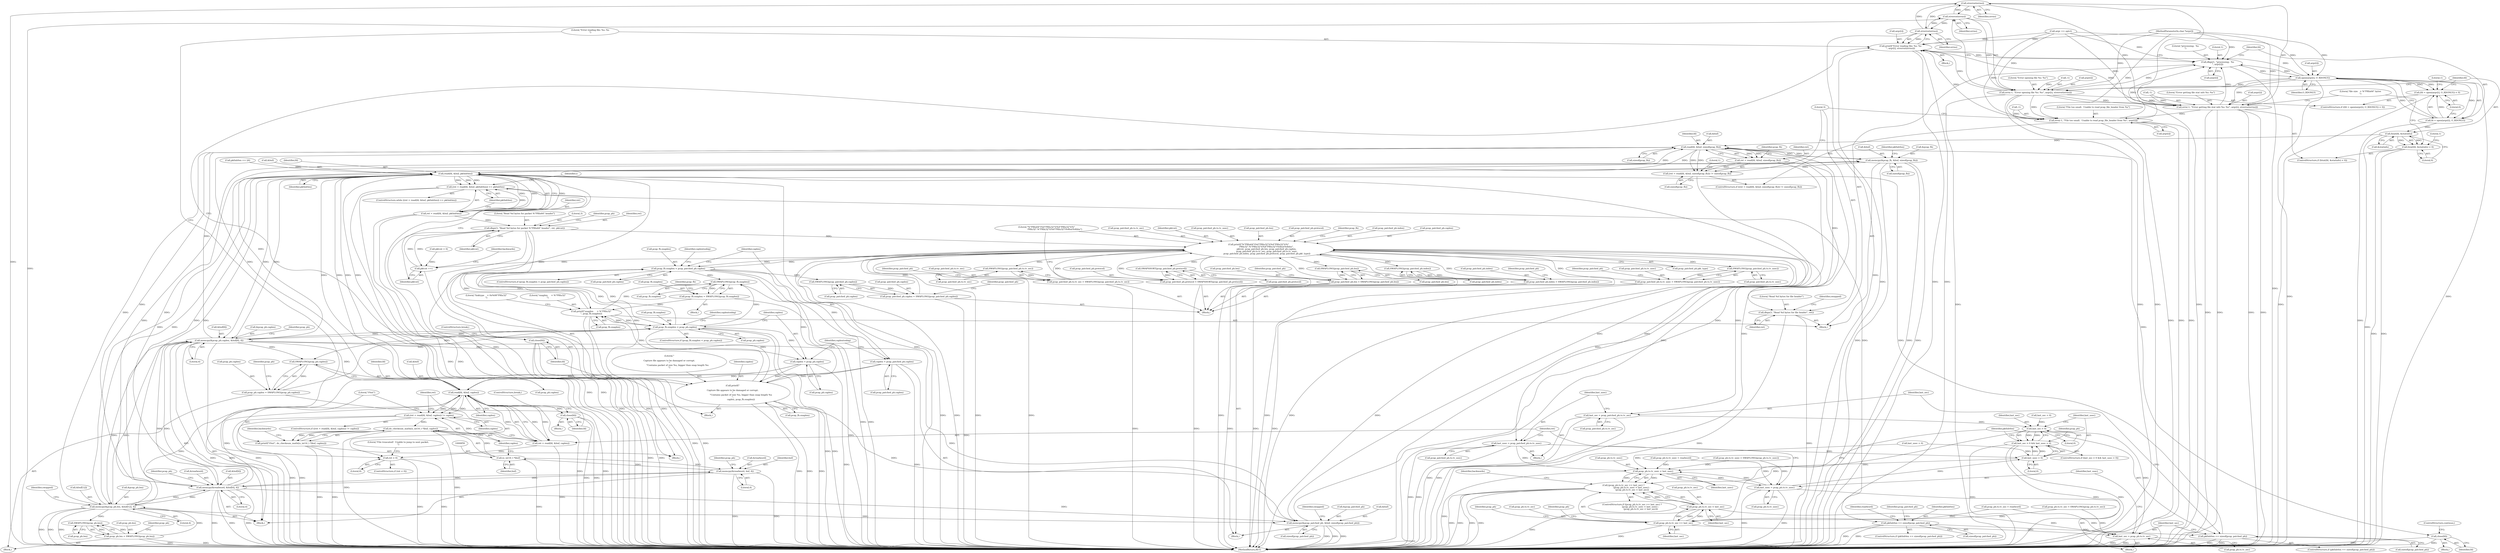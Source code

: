 digraph "0_tcpreplay_d689d14dbcd768c028eab2fb378d849e543dcfe9@API" {
"1000198" [label="(Call,strerror(errno))"];
"1000182" [label="(Call,strerror(errno))"];
"1000198" [label="(Call,strerror(errno))"];
"1000846" [label="(Call,strerror(errno))"];
"1000175" [label="(Call,errx(-1, \"Error opening file %s: %s\", argv[i], strerror(errno)))"];
"1000159" [label="(Call,dbgx(1, \"processing:  %s\n\", argv[i]))"];
"1000169" [label="(Call,open(argv[i], O_RDONLY))"];
"1000166" [label="(Call,(fd = open(argv[i], O_RDONLY)) < 0)"];
"1000167" [label="(Call,fd = open(argv[i], O_RDONLY))"];
"1000186" [label="(Call,fstat(fd, &statinfo))"];
"1000185" [label="(Call,fstat(fd, &statinfo) < 0)"];
"1000211" [label="(Call,read(fd, &buf, sizeof(pcap_fh)))"];
"1000208" [label="(Call,(ret = read(fd, &buf, sizeof(pcap_fh))) != sizeof(pcap_fh))"];
"1000209" [label="(Call,ret = read(fd, &buf, sizeof(pcap_fh)))"];
"1000226" [label="(Call,dbgx(3, \"Read %d bytes for file header\", ret))"];
"1000233" [label="(Call,memcpy(&pcap_fh, &buf, sizeof(pcap_fh)))"];
"1000479" [label="(Call,read(fd, &buf, pkthdrlen))"];
"1000476" [label="(Call,(ret = read(fd, &buf, pkthdrlen)) == pkthdrlen)"];
"1000506" [label="(Call,pkthdrlen == sizeof(pcap_patched_ph))"];
"1000790" [label="(Call,pkthdrlen == sizeof(pcap_patched_ph))"];
"1000477" [label="(Call,ret = read(fd, &buf, pkthdrlen))"];
"1000494" [label="(Call,dbgx(3, \"Read %d bytes for packet %\"PRIu64\" header\", ret, pktcnt))"];
"1000486" [label="(Call,pktcnt ++)"];
"1000582" [label="(Call,printf(\"%\"PRIu64\"\t%4\"PRIu32\"\t\t%4\"PRIu32\"\t\t%\"\n                        PRIx32\".%\"PRIx32\"\t\t%4\"PRIu32\"\t%4hu\t%4hhu\", \n                        pktcnt, pcap_patched_ph.len, pcap_patched_ph.caplen, \n                        pcap_patched_ph.ts.tv_sec, pcap_patched_ph.ts.tv_usec,\n                        pcap_patched_ph.index, pcap_patched_ph.protocol, pcap_patched_ph.pkt_type))"];
"1000538" [label="(Call,SWAPLONG(pcap_patched_ph.len))"];
"1000534" [label="(Call,pcap_patched_ph.len = SWAPLONG(pcap_patched_ph.len))"];
"1000548" [label="(Call,SWAPLONG(pcap_patched_ph.ts.tv_sec))"];
"1000542" [label="(Call,pcap_patched_ph.ts.tv_sec = SWAPLONG(pcap_patched_ph.ts.tv_sec))"];
"1000560" [label="(Call,SWAPLONG(pcap_patched_ph.ts.tv_usec))"];
"1000554" [label="(Call,pcap_patched_ph.ts.tv_usec = SWAPLONG(pcap_patched_ph.ts.tv_usec))"];
"1000570" [label="(Call,SWAPLONG(pcap_patched_ph.index))"];
"1000566" [label="(Call,pcap_patched_ph.index = SWAPLONG(pcap_patched_ph.index))"];
"1000578" [label="(Call,SWAPSHORT(pcap_patched_ph.protocol))"];
"1000574" [label="(Call,pcap_patched_ph.protocol = SWAPSHORT(pcap_patched_ph.protocol))"];
"1000611" [label="(Call,pcap_fh.snaplen < pcap_patched_ph.caplen)"];
"1000393" [label="(Call,SWAPLONG(pcap_fh.snaplen))"];
"1000389" [label="(Call,pcap_fh.snaplen = SWAPLONG(pcap_fh.snaplen))"];
"1000423" [label="(Call,printf(\"snaplen     = %\"PRIu32\"\n\", pcap_fh.snaplen))"];
"1000725" [label="(Call,pcap_fh.snaplen < pcap_ph.caplen)"];
"1000656" [label="(Call,memcpy(&pcap_ph.caplen, &buf[8], 4))"];
"1000511" [label="(Call,memcpy(&pcap_patched_ph, &buf, sizeof(pcap_patched_ph)))"];
"1000829" [label="(Call,read(fd, &buf, caplen))"];
"1000826" [label="(Call,(ret = read(fd, &buf, caplen)) != caplen)"];
"1000857" [label="(Call,do_checksum_math((u_int16_t *)buf, caplen))"];
"1000855" [label="(Call,printf(\"\t%x\t\", do_checksum_math((u_int16_t *)buf, caplen)))"];
"1000827" [label="(Call,ret = read(fd, &buf, caplen))"];
"1000837" [label="(Call,ret < 0)"];
"1000852" [label="(Call,close(fd))"];
"1000641" [label="(Call,memcpy(&readword, &buf[4], 4))"];
"1000629" [label="(Call,memcpy(&readword, buf, 4))"];
"1000858" [label="(Call,(u_int16_t *)buf)"];
"1000666" [label="(Call,memcpy(&pcap_ph.len, &buf[12], 4))"];
"1000696" [label="(Call,SWAPLONG(pcap_ph.len))"];
"1000692" [label="(Call,pcap_ph.len = SWAPLONG(pcap_ph.len))"];
"1000688" [label="(Call,SWAPLONG(pcap_ph.caplen))"];
"1000684" [label="(Call,pcap_ph.caplen = SWAPLONG(pcap_ph.caplen))"];
"1000736" [label="(Call,caplen = pcap_ph.caplen)"];
"1000744" [label="(Call,printf(\"\n\nCapture file appears to be damaged or corrupt.\n\"\n                        \"Contains packet of size %u, bigger than snap length %u\n\",\n                        caplen, pcap_fh.snaplen))"];
"1000530" [label="(Call,SWAPLONG(pcap_patched_ph.caplen))"];
"1000526" [label="(Call,pcap_patched_ph.caplen = SWAPLONG(pcap_patched_ph.caplen))"];
"1000622" [label="(Call,caplen = pcap_patched_ph.caplen)"];
"1000795" [label="(Call,last_sec = pcap_patched_ph.ts.tv_sec)"];
"1000755" [label="(Call,last_sec > 0)"];
"1000754" [label="(Call,last_sec > 0 && last_usec > 0)"];
"1000764" [label="(Call,pcap_ph.ts.tv_sec == last_sec)"];
"1000778" [label="(Call,pcap_ph.ts.tv_sec < last_sec)"];
"1000763" [label="(Call,(pcap_ph.ts.tv_sec == last_sec) ? \n                        (pcap_ph.ts.tv_usec < last_usec) : \n                        (pcap_ph.ts.tv_sec < last_sec))"];
"1000811" [label="(Call,last_sec = pcap_ph.ts.tv_sec)"];
"1000802" [label="(Call,last_usec = pcap_patched_ph.ts.tv_usec)"];
"1000758" [label="(Call,last_usec > 0)"];
"1000771" [label="(Call,pcap_ph.ts.tv_usec < last_usec)"];
"1000818" [label="(Call,last_usec = pcap_ph.ts.tv_usec)"];
"1000750" [label="(Call,close(fd))"];
"1000448" [label="(Call,close(fd))"];
"1000191" [label="(Call,errx(-1, \"Error getting file stat info %s: %s\", argv[i], strerror(errno)))"];
"1000219" [label="(Call,errx(-1, \"File too small.  Unable to read pcap_file_header from %s\", argv[i]))"];
"1000841" [label="(Call,printf(\"Error reading file: %s: %s\n\", argv[i], strerror(errno)))"];
"1000177" [label="(Literal,1)"];
"1000797" [label="(Call,pcap_patched_ph.ts.tv_sec)"];
"1000241" [label="(Identifier,pkthdrlen)"];
"1000596" [label="(Call,pcap_patched_ph.ts.tv_usec)"];
"1000830" [label="(Identifier,fd)"];
"1000841" [label="(Call,printf(\"Error reading file: %s: %s\n\", argv[i], strerror(errno)))"];
"1000231" [label="(Identifier,swapped)"];
"1000810" [label="(Block,)"];
"1000764" [label="(Call,pcap_ph.ts.tv_sec == last_sec)"];
"1000498" [label="(Identifier,pktcnt)"];
"1000229" [label="(Identifier,ret)"];
"1000750" [label="(Call,close(fd))"];
"1000585" [label="(Call,pcap_patched_ph.len)"];
"1000568" [label="(Identifier,pcap_patched_ph)"];
"1000762" [label="(ControlStructure,if ((pcap_ph.ts.tv_sec == last_sec) ? \n                        (pcap_ph.ts.tv_usec < last_usec) : \n                        (pcap_ph.ts.tv_sec < last_sec)))"];
"1000494" [label="(Call,dbgx(3, \"Read %d bytes for packet %\"PRIu64\" header\", ret, pktcnt))"];
"1000170" [label="(Call,argv[i])"];
"1000763" [label="(Call,(pcap_ph.ts.tv_sec == last_sec) ? \n                        (pcap_ph.ts.tv_usec < last_usec) : \n                        (pcap_ph.ts.tv_sec < last_sec))"];
"1000222" [label="(Literal,\"File too small.  Unable to read pcap_file_header from %s\")"];
"1000756" [label="(Identifier,last_sec)"];
"1000554" [label="(Call,pcap_patched_ph.ts.tv_usec = SWAPLONG(pcap_patched_ph.ts.tv_usec))"];
"1000629" [label="(Call,memcpy(&readword, buf, 4))"];
"1000851" [label="(Literal,\"File truncated!  Unable to jump to next packet.\n\")"];
"1000481" [label="(Call,&buf)"];
"1000734" [label="(Identifier,caplentoobig)"];
"1000207" [label="(ControlStructure,if ((ret = read(fd, &buf, sizeof(pcap_fh))) != sizeof(pcap_fh)))"];
"1000495" [label="(Literal,3)"];
"1000839" [label="(Literal,0)"];
"1000484" [label="(Identifier,pkthdrlen)"];
"1000489" [label="(Identifier,backwards)"];
"1000833" [label="(Identifier,caplen)"];
"1000543" [label="(Call,pcap_patched_ph.ts.tv_sec)"];
"1000486" [label="(Call,pktcnt ++)"];
"1000210" [label="(Identifier,ret)"];
"1000545" [label="(Identifier,pcap_patched_ph)"];
"1000487" [label="(Identifier,pktcnt)"];
"1000507" [label="(Identifier,pkthdrlen)"];
"1000178" [label="(Literal,\"Error opening file %s: %s\")"];
"1000522" [label="(Block,)"];
"1000199" [label="(Identifier,errno)"];
"1000767" [label="(Identifier,pcap_ph)"];
"1000661" [label="(Call,&buf[8])"];
"1000794" [label="(Block,)"];
"1000212" [label="(Identifier,fd)"];
"1000787" [label="(Identifier,backwards)"];
"1000825" [label="(ControlStructure,if ((ret = read(fd, &buf, caplen)) != caplen))"];
"1000641" [label="(Call,memcpy(&readword, &buf[4], 4))"];
"1000567" [label="(Call,pcap_patched_ph.index)"];
"1000612" [label="(Call,pcap_fh.snaplen)"];
"1000516" [label="(Call,sizeof(pcap_patched_ph))"];
"1000188" [label="(Call,&statinfo)"];
"1000771" [label="(Call,pcap_ph.ts.tv_usec < last_usec)"];
"1000161" [label="(Literal,\"processing:  %s\n\")"];
"1000228" [label="(Literal,\"Read %d bytes for file header\")"];
"1000157" [label="(Identifier,i)"];
"1000472" [label="(Call,last_usec = 0)"];
"1000777" [label="(Identifier,last_usec)"];
"1000628" [label="(Block,)"];
"1000234" [label="(Call,&pcap_fh)"];
"1000865" [label="(Identifier,backwards)"];
"1000760" [label="(Literal,0)"];
"1000478" [label="(Identifier,ret)"];
"1000604" [label="(Call,pcap_patched_ph.protocol)"];
"1000583" [label="(Literal,\"%\"PRIu64\"\t%4\"PRIu32\"\t\t%4\"PRIu32\"\t\t%\"\n                        PRIx32\".%\"PRIx32\"\t\t%4\"PRIu32\"\t%4hu\t%4hhu\")"];
"1000613" [label="(Identifier,pcap_fh)"];
"1000620" [label="(Identifier,caplentoobig)"];
"1000356" [label="(Block,)"];
"1000743" [label="(Block,)"];
"1000424" [label="(Literal,\"snaplen     = %\"PRIu32\"\n\")"];
"1000561" [label="(Call,pcap_patched_ph.ts.tv_usec)"];
"1000530" [label="(Call,SWAPLONG(pcap_patched_ph.caplen))"];
"1000759" [label="(Identifier,last_usec)"];
"1000804" [label="(Call,pcap_patched_ph.ts.tv_usec)"];
"1000819" [label="(Identifier,last_usec)"];
"1000219" [label="(Call,errx(-1, \"File too small.  Unable to read pcap_file_header from %s\", argv[i]))"];
"1000837" [label="(Call,ret < 0)"];
"1000445" [label="(Block,)"];
"1000394" [label="(Call,pcap_fh.snaplen)"];
"1000176" [label="(Call,-1)"];
"1000505" [label="(ControlStructure,if (pkthdrlen == sizeof(pcap_patched_ph)))"];
"1000688" [label="(Call,SWAPLONG(pcap_ph.caplen))"];
"1000860" [label="(Identifier,buf)"];
"1000536" [label="(Identifier,pcap_patched_ph)"];
"1000665" [label="(Literal,4)"];
"1000666" [label="(Call,memcpy(&pcap_ph.len, &buf[12], 4))"];
"1000450" [label="(ControlStructure,continue;)"];
"1000195" [label="(Call,argv[i])"];
"1000179" [label="(Call,argv[i])"];
"1000227" [label="(Literal,3)"];
"1000755" [label="(Call,last_sec > 0)"];
"1000393" [label="(Call,SWAPLONG(pcap_fh.snaplen))"];
"1000834" [label="(Identifier,caplen)"];
"1000753" [label="(ControlStructure,if (last_sec > 0 && last_usec > 0))"];
"1000501" [label="(Identifier,pcap_ph)"];
"1000846" [label="(Call,strerror(errno))"];
"1000508" [label="(Call,sizeof(pcap_patched_ph))"];
"1000560" [label="(Call,SWAPLONG(pcap_patched_ph.ts.tv_usec))"];
"1000173" [label="(Identifier,O_RDONLY)"];
"1000757" [label="(Literal,0)"];
"1000758" [label="(Call,last_usec > 0)"];
"1000712" [label="(Call,pcap_ph.ts.tv_usec = SWAPLONG(pcap_ph.ts.tv_usec))"];
"1000642" [label="(Call,&readword)"];
"1000649" [label="(Call,pcap_ph.ts.tv_usec = readword)"];
"1000790" [label="(Call,pkthdrlen == sizeof(pcap_patched_ph))"];
"1000703" [label="(Identifier,pcap_ph)"];
"1000479" [label="(Call,read(fd, &buf, pkthdrlen))"];
"1000466" [label="(Call,pktcnt = 0)"];
"1000226" [label="(Call,dbgx(3, \"Read %d bytes for file header\", ret))"];
"1000634" [label="(Call,pcap_ph.ts.tv_sec = readword)"];
"1000476" [label="(Call,(ret = read(fd, &buf, pkthdrlen)) == pkthdrlen)"];
"1000555" [label="(Call,pcap_patched_ph.ts.tv_usec)"];
"1000429" [label="(Literal,\"linktype    = 0x%08\"PRIx32\"\n\")"];
"1000190" [label="(Literal,0)"];
"1000692" [label="(Call,pcap_ph.len = SWAPLONG(pcap_ph.len))"];
"1000633" [label="(Literal,4)"];
"1000737" [label="(Identifier,caplen)"];
"1000607" [label="(Call,pcap_patched_ph.pkt_type)"];
"1000469" [label="(Call,last_sec = 0)"];
"1000162" [label="(Call,argv[i])"];
"1000818" [label="(Call,last_usec = pcap_ph.ts.tv_usec)"];
"1000538" [label="(Call,SWAPLONG(pcap_patched_ph.len))"];
"1000644" [label="(Call,&buf[4])"];
"1000770" [label="(Identifier,last_sec)"];
"1000774" [label="(Identifier,pcap_ph)"];
"1000784" [label="(Identifier,last_sec)"];
"1000813" [label="(Call,pcap_ph.ts.tv_sec)"];
"1000836" [label="(ControlStructure,if (ret < 0))"];
"1000475" [label="(ControlStructure,while ((ret = read(fd, &buf, pkthdrlen)) == pkthdrlen))"];
"1000829" [label="(Call,read(fd, &buf, caplen))"];
"1000526" [label="(Call,pcap_patched_ph.caplen = SWAPLONG(pcap_patched_ph.caplen))"];
"1000184" [label="(ControlStructure,if (fstat(fd, &statinfo) < 0))"];
"1000576" [label="(Identifier,pcap_patched_ph)"];
"1000724" [label="(ControlStructure,if (pcap_fh.snaplen < pcap_ph.caplen))"];
"1000238" [label="(Call,sizeof(pcap_fh))"];
"1000175" [label="(Call,errx(-1, \"Error opening file %s: %s\", argv[i], strerror(errno)))"];
"1000535" [label="(Call,pcap_patched_ph.len)"];
"1000582" [label="(Call,printf(\"%\"PRIu64\"\t%4\"PRIu32\"\t\t%4\"PRIu32\"\t\t%\"\n                        PRIx32\".%\"PRIx32\"\t\t%4\"PRIu32\"\t%4hu\t%4hhu\", \n                        pktcnt, pcap_patched_ph.len, pcap_patched_ph.caplen, \n                        pcap_patched_ph.ts.tv_sec, pcap_patched_ph.ts.tv_usec,\n                        pcap_patched_ph.index, pcap_patched_ph.protocol, pcap_patched_ph.pkt_type))"];
"1000611" [label="(Call,pcap_fh.snaplen < pcap_patched_ph.caplen)"];
"1000678" [label="(Identifier,swapped)"];
"1000779" [label="(Call,pcap_ph.ts.tv_sec)"];
"1000191" [label="(Call,errx(-1, \"Error getting file stat info %s: %s\", argv[i], strerror(errno)))"];
"1000140" [label="(Call,argv += optct)"];
"1000389" [label="(Call,pcap_fh.snaplen = SWAPLONG(pcap_fh.snaplen))"];
"1000689" [label="(Call,pcap_ph.caplen)"];
"1000843" [label="(Call,argv[i])"];
"1000630" [label="(Call,&readword)"];
"1000828" [label="(Identifier,ret)"];
"1000183" [label="(Identifier,errno)"];
"1000601" [label="(Call,pcap_patched_ph.index)"];
"1000174" [label="(Literal,0)"];
"1000575" [label="(Call,pcap_patched_ph.protocol)"];
"1000736" [label="(Call,caplen = pcap_ph.caplen)"];
"1000847" [label="(Identifier,errno)"];
"1000853" [label="(Identifier,fd)"];
"1000693" [label="(Call,pcap_ph.len)"];
"1000233" [label="(Call,memcpy(&pcap_fh, &buf, sizeof(pcap_fh)))"];
"1000615" [label="(Call,pcap_patched_ph.caplen)"];
"1000842" [label="(Literal,\"Error reading file: %s: %s\n\")"];
"1000781" [label="(Identifier,pcap_ph)"];
"1000192" [label="(Call,-1)"];
"1000680" [label="(Block,)"];
"1000480" [label="(Identifier,fd)"];
"1000588" [label="(Call,pcap_patched_ph.caplen)"];
"1000542" [label="(Call,pcap_patched_ph.ts.tv_sec = SWAPLONG(pcap_patched_ph.ts.tv_sec))"];
"1000456" [label="(Call,pkthdrlen == 24)"];
"1000213" [label="(Call,&buf)"];
"1000856" [label="(Literal,\"\t%x\t\")"];
"1000632" [label="(Identifier,buf)"];
"1000158" [label="(Block,)"];
"1000520" [label="(Identifier,swapped)"];
"1000751" [label="(Identifier,fd)"];
"1000198" [label="(Call,strerror(errno))"];
"1000622" [label="(Call,caplen = pcap_patched_ph.caplen)"];
"1000208" [label="(Call,(ret = read(fd, &buf, sizeof(pcap_fh))) != sizeof(pcap_fh))"];
"1000745" [label="(Literal,\"\n\nCapture file appears to be damaged or corrupt.\n\"\n                        \"Contains packet of size %u, bigger than snap length %u\n\")"];
"1000657" [label="(Call,&pcap_ph.caplen)"];
"1000186" [label="(Call,fstat(fd, &statinfo))"];
"1000110" [label="(MethodParameterIn,char *argv[])"];
"1000193" [label="(Literal,1)"];
"1000512" [label="(Call,&pcap_patched_ph)"];
"1000827" [label="(Call,ret = read(fd, &buf, caplen))"];
"1000566" [label="(Call,pcap_patched_ph.index = SWAPLONG(pcap_patched_ph.index))"];
"1000215" [label="(Call,sizeof(pcap_fh))"];
"1000656" [label="(Call,memcpy(&pcap_ph.caplen, &buf[8], 4))"];
"1000803" [label="(Identifier,last_usec)"];
"1000802" [label="(Call,last_usec = pcap_patched_ph.ts.tv_usec)"];
"1000652" [label="(Identifier,pcap_ph)"];
"1000631" [label="(Identifier,readword)"];
"1000167" [label="(Call,fd = open(argv[i], O_RDONLY))"];
"1000899" [label="(MethodReturn,RET)"];
"1000511" [label="(Call,memcpy(&pcap_patched_ph, &buf, sizeof(pcap_patched_ph)))"];
"1000217" [label="(Call,sizeof(pcap_fh))"];
"1000789" [label="(ControlStructure,if (pkthdrlen == sizeof(pcap_patched_ph)))"];
"1000548" [label="(Call,SWAPLONG(pcap_patched_ph.ts.tv_sec))"];
"1000549" [label="(Call,pcap_patched_ph.ts.tv_sec)"];
"1000185" [label="(Call,fstat(fd, &statinfo) < 0)"];
"1000539" [label="(Call,pcap_patched_ph.len)"];
"1000623" [label="(Identifier,caplen)"];
"1000423" [label="(Call,printf(\"snaplen     = %\"PRIu32\"\n\", pcap_fh.snaplen))"];
"1000778" [label="(Call,pcap_ph.ts.tv_sec < last_sec)"];
"1000220" [label="(Call,-1)"];
"1000497" [label="(Identifier,ret)"];
"1000201" [label="(Literal,\"file size   = %\"PRIu64\" bytes\n\")"];
"1000725" [label="(Call,pcap_fh.snaplen < pcap_ph.caplen)"];
"1000697" [label="(Call,pcap_ph.len)"];
"1000399" [label="(Identifier,pcap_fh)"];
"1000168" [label="(Identifier,fd)"];
"1000390" [label="(Call,pcap_fh.snaplen)"];
"1000182" [label="(Call,strerror(errno))"];
"1000857" [label="(Call,do_checksum_math((u_int16_t *)buf, caplen))"];
"1000855" [label="(Call,printf(\"\t%x\t\", do_checksum_math((u_int16_t *)buf, caplen)))"];
"1000165" [label="(ControlStructure,if ((fd = open(argv[i], O_RDONLY)) < 0))"];
"1000729" [label="(Call,pcap_ph.caplen)"];
"1000637" [label="(Identifier,pcap_ph)"];
"1000746" [label="(Identifier,caplen)"];
"1000531" [label="(Call,pcap_patched_ph.caplen)"];
"1000772" [label="(Call,pcap_ph.ts.tv_usec)"];
"1000591" [label="(Call,pcap_patched_ph.ts.tv_sec)"];
"1000648" [label="(Literal,4)"];
"1000223" [label="(Call,argv[i])"];
"1000726" [label="(Call,pcap_fh.snaplen)"];
"1000169" [label="(Call,open(argv[i], O_RDONLY))"];
"1000835" [label="(Block,)"];
"1000747" [label="(Call,pcap_fh.snaplen)"];
"1000831" [label="(Call,&buf)"];
"1000852" [label="(Call,close(fd))"];
"1000861" [label="(Identifier,caplen)"];
"1000513" [label="(Identifier,pcap_patched_ph)"];
"1000671" [label="(Call,&buf[12])"];
"1000685" [label="(Call,pcap_ph.caplen)"];
"1000194" [label="(Literal,\"Error getting file stat info %s: %s\")"];
"1000166" [label="(Call,(fd = open(argv[i], O_RDONLY)) < 0)"];
"1000218" [label="(Identifier,pcap_fh)"];
"1000485" [label="(Block,)"];
"1000570" [label="(Call,SWAPLONG(pcap_patched_ph.index))"];
"1000448" [label="(Call,close(fd))"];
"1000854" [label="(ControlStructure,break;)"];
"1000571" [label="(Call,pcap_patched_ph.index)"];
"1000160" [label="(Literal,1)"];
"1000187" [label="(Identifier,fd)"];
"1000496" [label="(Literal,\"Read %d bytes for packet %\"PRIu64\" header\")"];
"1000838" [label="(Identifier,ret)"];
"1000527" [label="(Call,pcap_patched_ph.caplen)"];
"1000795" [label="(Call,last_sec = pcap_patched_ph.ts.tv_sec)"];
"1000754" [label="(Call,last_sec > 0 && last_usec > 0)"];
"1000684" [label="(Call,pcap_ph.caplen = SWAPLONG(pcap_ph.caplen))"];
"1000514" [label="(Call,&buf)"];
"1000765" [label="(Call,pcap_ph.ts.tv_sec)"];
"1000752" [label="(ControlStructure,break;)"];
"1000579" [label="(Call,pcap_patched_ph.protocol)"];
"1000667" [label="(Call,&pcap_ph.len)"];
"1000221" [label="(Literal,1)"];
"1000796" [label="(Identifier,last_sec)"];
"1000209" [label="(Call,ret = read(fd, &buf, sizeof(pcap_fh)))"];
"1000425" [label="(Call,pcap_fh.snaplen)"];
"1000811" [label="(Call,last_sec = pcap_ph.ts.tv_sec)"];
"1000610" [label="(ControlStructure,if (pcap_fh.snaplen < pcap_patched_ph.caplen))"];
"1000557" [label="(Identifier,pcap_patched_ph)"];
"1000792" [label="(Call,sizeof(pcap_patched_ph))"];
"1000738" [label="(Call,pcap_ph.caplen)"];
"1000858" [label="(Call,(u_int16_t *)buf)"];
"1000584" [label="(Identifier,pktcnt)"];
"1000820" [label="(Call,pcap_ph.ts.tv_usec)"];
"1000506" [label="(Call,pkthdrlen == sizeof(pcap_patched_ph))"];
"1000742" [label="(Identifier,caplentoobig)"];
"1000236" [label="(Call,&buf)"];
"1000477" [label="(Call,ret = read(fd, &buf, pkthdrlen))"];
"1000840" [label="(Block,)"];
"1000510" [label="(Block,)"];
"1000449" [label="(Identifier,fd)"];
"1000483" [label="(Identifier,pkthdrlen)"];
"1000574" [label="(Call,pcap_patched_ph.protocol = SWAPSHORT(pcap_patched_ph.protocol))"];
"1000744" [label="(Call,printf(\"\n\nCapture file appears to be damaged or corrupt.\n\"\n                        \"Contains packet of size %u, bigger than snap length %u\n\",\n                        caplen, pcap_fh.snaplen))"];
"1000700" [label="(Call,pcap_ph.ts.tv_sec = SWAPLONG(pcap_ph.ts.tv_sec))"];
"1000694" [label="(Identifier,pcap_ph)"];
"1000669" [label="(Identifier,pcap_ph)"];
"1000791" [label="(Identifier,pkthdrlen)"];
"1000826" [label="(Call,(ret = read(fd, &buf, caplen)) != caplen)"];
"1000578" [label="(Call,SWAPSHORT(pcap_patched_ph.protocol))"];
"1000812" [label="(Identifier,last_sec)"];
"1000534" [label="(Call,pcap_patched_ph.len = SWAPLONG(pcap_patched_ph.len))"];
"1000159" [label="(Call,dbgx(1, \"processing:  %s\n\", argv[i]))"];
"1000675" [label="(Literal,4)"];
"1000696" [label="(Call,SWAPLONG(pcap_ph.len))"];
"1000211" [label="(Call,read(fd, &buf, sizeof(pcap_fh)))"];
"1000624" [label="(Call,pcap_patched_ph.caplen)"];
"1000198" -> "1000191"  [label="AST: "];
"1000198" -> "1000199"  [label="CFG: "];
"1000199" -> "1000198"  [label="AST: "];
"1000191" -> "1000198"  [label="CFG: "];
"1000198" -> "1000899"  [label="DDG: "];
"1000198" -> "1000182"  [label="DDG: "];
"1000198" -> "1000191"  [label="DDG: "];
"1000182" -> "1000198"  [label="DDG: "];
"1000846" -> "1000198"  [label="DDG: "];
"1000198" -> "1000846"  [label="DDG: "];
"1000182" -> "1000175"  [label="AST: "];
"1000182" -> "1000183"  [label="CFG: "];
"1000183" -> "1000182"  [label="AST: "];
"1000175" -> "1000182"  [label="CFG: "];
"1000182" -> "1000899"  [label="DDG: "];
"1000182" -> "1000175"  [label="DDG: "];
"1000846" -> "1000182"  [label="DDG: "];
"1000182" -> "1000846"  [label="DDG: "];
"1000846" -> "1000841"  [label="AST: "];
"1000846" -> "1000847"  [label="CFG: "];
"1000847" -> "1000846"  [label="AST: "];
"1000841" -> "1000846"  [label="CFG: "];
"1000846" -> "1000899"  [label="DDG: "];
"1000846" -> "1000841"  [label="DDG: "];
"1000175" -> "1000165"  [label="AST: "];
"1000176" -> "1000175"  [label="AST: "];
"1000178" -> "1000175"  [label="AST: "];
"1000179" -> "1000175"  [label="AST: "];
"1000187" -> "1000175"  [label="CFG: "];
"1000175" -> "1000899"  [label="DDG: "];
"1000175" -> "1000899"  [label="DDG: "];
"1000175" -> "1000899"  [label="DDG: "];
"1000175" -> "1000899"  [label="DDG: "];
"1000175" -> "1000159"  [label="DDG: "];
"1000176" -> "1000175"  [label="DDG: "];
"1000140" -> "1000175"  [label="DDG: "];
"1000169" -> "1000175"  [label="DDG: "];
"1000110" -> "1000175"  [label="DDG: "];
"1000175" -> "1000191"  [label="DDG: "];
"1000175" -> "1000219"  [label="DDG: "];
"1000175" -> "1000841"  [label="DDG: "];
"1000159" -> "1000158"  [label="AST: "];
"1000159" -> "1000162"  [label="CFG: "];
"1000160" -> "1000159"  [label="AST: "];
"1000161" -> "1000159"  [label="AST: "];
"1000162" -> "1000159"  [label="AST: "];
"1000168" -> "1000159"  [label="CFG: "];
"1000159" -> "1000899"  [label="DDG: "];
"1000841" -> "1000159"  [label="DDG: "];
"1000219" -> "1000159"  [label="DDG: "];
"1000140" -> "1000159"  [label="DDG: "];
"1000191" -> "1000159"  [label="DDG: "];
"1000169" -> "1000159"  [label="DDG: "];
"1000110" -> "1000159"  [label="DDG: "];
"1000159" -> "1000169"  [label="DDG: "];
"1000169" -> "1000167"  [label="AST: "];
"1000169" -> "1000173"  [label="CFG: "];
"1000170" -> "1000169"  [label="AST: "];
"1000173" -> "1000169"  [label="AST: "];
"1000167" -> "1000169"  [label="CFG: "];
"1000169" -> "1000899"  [label="DDG: "];
"1000169" -> "1000899"  [label="DDG: "];
"1000169" -> "1000166"  [label="DDG: "];
"1000169" -> "1000166"  [label="DDG: "];
"1000169" -> "1000167"  [label="DDG: "];
"1000169" -> "1000167"  [label="DDG: "];
"1000140" -> "1000169"  [label="DDG: "];
"1000110" -> "1000169"  [label="DDG: "];
"1000169" -> "1000191"  [label="DDG: "];
"1000169" -> "1000219"  [label="DDG: "];
"1000169" -> "1000841"  [label="DDG: "];
"1000166" -> "1000165"  [label="AST: "];
"1000166" -> "1000174"  [label="CFG: "];
"1000167" -> "1000166"  [label="AST: "];
"1000174" -> "1000166"  [label="AST: "];
"1000177" -> "1000166"  [label="CFG: "];
"1000187" -> "1000166"  [label="CFG: "];
"1000166" -> "1000899"  [label="DDG: "];
"1000167" -> "1000166"  [label="DDG: "];
"1000168" -> "1000167"  [label="AST: "];
"1000174" -> "1000167"  [label="CFG: "];
"1000167" -> "1000899"  [label="DDG: "];
"1000167" -> "1000186"  [label="DDG: "];
"1000186" -> "1000185"  [label="AST: "];
"1000186" -> "1000188"  [label="CFG: "];
"1000187" -> "1000186"  [label="AST: "];
"1000188" -> "1000186"  [label="AST: "];
"1000190" -> "1000186"  [label="CFG: "];
"1000186" -> "1000899"  [label="DDG: "];
"1000186" -> "1000185"  [label="DDG: "];
"1000186" -> "1000185"  [label="DDG: "];
"1000186" -> "1000211"  [label="DDG: "];
"1000185" -> "1000184"  [label="AST: "];
"1000185" -> "1000190"  [label="CFG: "];
"1000190" -> "1000185"  [label="AST: "];
"1000193" -> "1000185"  [label="CFG: "];
"1000201" -> "1000185"  [label="CFG: "];
"1000185" -> "1000899"  [label="DDG: "];
"1000185" -> "1000899"  [label="DDG: "];
"1000211" -> "1000209"  [label="AST: "];
"1000211" -> "1000215"  [label="CFG: "];
"1000212" -> "1000211"  [label="AST: "];
"1000213" -> "1000211"  [label="AST: "];
"1000215" -> "1000211"  [label="AST: "];
"1000209" -> "1000211"  [label="CFG: "];
"1000211" -> "1000899"  [label="DDG: "];
"1000211" -> "1000208"  [label="DDG: "];
"1000211" -> "1000208"  [label="DDG: "];
"1000211" -> "1000209"  [label="DDG: "];
"1000211" -> "1000209"  [label="DDG: "];
"1000233" -> "1000211"  [label="DDG: "];
"1000656" -> "1000211"  [label="DDG: "];
"1000666" -> "1000211"  [label="DDG: "];
"1000479" -> "1000211"  [label="DDG: "];
"1000829" -> "1000211"  [label="DDG: "];
"1000641" -> "1000211"  [label="DDG: "];
"1000511" -> "1000211"  [label="DDG: "];
"1000211" -> "1000233"  [label="DDG: "];
"1000211" -> "1000448"  [label="DDG: "];
"1000211" -> "1000479"  [label="DDG: "];
"1000208" -> "1000207"  [label="AST: "];
"1000208" -> "1000217"  [label="CFG: "];
"1000209" -> "1000208"  [label="AST: "];
"1000217" -> "1000208"  [label="AST: "];
"1000221" -> "1000208"  [label="CFG: "];
"1000227" -> "1000208"  [label="CFG: "];
"1000208" -> "1000899"  [label="DDG: "];
"1000209" -> "1000208"  [label="DDG: "];
"1000210" -> "1000209"  [label="AST: "];
"1000218" -> "1000209"  [label="CFG: "];
"1000209" -> "1000899"  [label="DDG: "];
"1000209" -> "1000226"  [label="DDG: "];
"1000226" -> "1000158"  [label="AST: "];
"1000226" -> "1000229"  [label="CFG: "];
"1000227" -> "1000226"  [label="AST: "];
"1000228" -> "1000226"  [label="AST: "];
"1000229" -> "1000226"  [label="AST: "];
"1000231" -> "1000226"  [label="CFG: "];
"1000226" -> "1000899"  [label="DDG: "];
"1000226" -> "1000899"  [label="DDG: "];
"1000233" -> "1000158"  [label="AST: "];
"1000233" -> "1000238"  [label="CFG: "];
"1000234" -> "1000233"  [label="AST: "];
"1000236" -> "1000233"  [label="AST: "];
"1000238" -> "1000233"  [label="AST: "];
"1000241" -> "1000233"  [label="CFG: "];
"1000233" -> "1000899"  [label="DDG: "];
"1000233" -> "1000899"  [label="DDG: "];
"1000233" -> "1000899"  [label="DDG: "];
"1000641" -> "1000233"  [label="DDG: "];
"1000656" -> "1000233"  [label="DDG: "];
"1000666" -> "1000233"  [label="DDG: "];
"1000233" -> "1000479"  [label="DDG: "];
"1000479" -> "1000477"  [label="AST: "];
"1000479" -> "1000483"  [label="CFG: "];
"1000480" -> "1000479"  [label="AST: "];
"1000481" -> "1000479"  [label="AST: "];
"1000483" -> "1000479"  [label="AST: "];
"1000477" -> "1000479"  [label="CFG: "];
"1000479" -> "1000899"  [label="DDG: "];
"1000479" -> "1000899"  [label="DDG: "];
"1000479" -> "1000476"  [label="DDG: "];
"1000479" -> "1000476"  [label="DDG: "];
"1000479" -> "1000476"  [label="DDG: "];
"1000479" -> "1000477"  [label="DDG: "];
"1000479" -> "1000477"  [label="DDG: "];
"1000479" -> "1000477"  [label="DDG: "];
"1000829" -> "1000479"  [label="DDG: "];
"1000829" -> "1000479"  [label="DDG: "];
"1000641" -> "1000479"  [label="DDG: "];
"1000656" -> "1000479"  [label="DDG: "];
"1000666" -> "1000479"  [label="DDG: "];
"1000790" -> "1000479"  [label="DDG: "];
"1000456" -> "1000479"  [label="DDG: "];
"1000479" -> "1000511"  [label="DDG: "];
"1000479" -> "1000641"  [label="DDG: "];
"1000479" -> "1000656"  [label="DDG: "];
"1000479" -> "1000666"  [label="DDG: "];
"1000479" -> "1000750"  [label="DDG: "];
"1000479" -> "1000829"  [label="DDG: "];
"1000479" -> "1000829"  [label="DDG: "];
"1000476" -> "1000475"  [label="AST: "];
"1000476" -> "1000484"  [label="CFG: "];
"1000477" -> "1000476"  [label="AST: "];
"1000484" -> "1000476"  [label="AST: "];
"1000487" -> "1000476"  [label="CFG: "];
"1000157" -> "1000476"  [label="CFG: "];
"1000476" -> "1000899"  [label="DDG: "];
"1000476" -> "1000899"  [label="DDG: "];
"1000477" -> "1000476"  [label="DDG: "];
"1000476" -> "1000506"  [label="DDG: "];
"1000506" -> "1000505"  [label="AST: "];
"1000506" -> "1000508"  [label="CFG: "];
"1000507" -> "1000506"  [label="AST: "];
"1000508" -> "1000506"  [label="AST: "];
"1000513" -> "1000506"  [label="CFG: "];
"1000631" -> "1000506"  [label="CFG: "];
"1000506" -> "1000899"  [label="DDG: "];
"1000506" -> "1000899"  [label="DDG: "];
"1000506" -> "1000790"  [label="DDG: "];
"1000790" -> "1000789"  [label="AST: "];
"1000790" -> "1000792"  [label="CFG: "];
"1000791" -> "1000790"  [label="AST: "];
"1000792" -> "1000790"  [label="AST: "];
"1000796" -> "1000790"  [label="CFG: "];
"1000812" -> "1000790"  [label="CFG: "];
"1000790" -> "1000899"  [label="DDG: "];
"1000790" -> "1000899"  [label="DDG: "];
"1000478" -> "1000477"  [label="AST: "];
"1000484" -> "1000477"  [label="CFG: "];
"1000477" -> "1000899"  [label="DDG: "];
"1000477" -> "1000899"  [label="DDG: "];
"1000477" -> "1000494"  [label="DDG: "];
"1000494" -> "1000485"  [label="AST: "];
"1000494" -> "1000498"  [label="CFG: "];
"1000495" -> "1000494"  [label="AST: "];
"1000496" -> "1000494"  [label="AST: "];
"1000497" -> "1000494"  [label="AST: "];
"1000498" -> "1000494"  [label="AST: "];
"1000501" -> "1000494"  [label="CFG: "];
"1000494" -> "1000899"  [label="DDG: "];
"1000494" -> "1000899"  [label="DDG: "];
"1000494" -> "1000899"  [label="DDG: "];
"1000494" -> "1000486"  [label="DDG: "];
"1000486" -> "1000494"  [label="DDG: "];
"1000494" -> "1000582"  [label="DDG: "];
"1000486" -> "1000485"  [label="AST: "];
"1000486" -> "1000487"  [label="CFG: "];
"1000487" -> "1000486"  [label="AST: "];
"1000489" -> "1000486"  [label="CFG: "];
"1000466" -> "1000486"  [label="DDG: "];
"1000582" -> "1000486"  [label="DDG: "];
"1000582" -> "1000510"  [label="AST: "];
"1000582" -> "1000607"  [label="CFG: "];
"1000583" -> "1000582"  [label="AST: "];
"1000584" -> "1000582"  [label="AST: "];
"1000585" -> "1000582"  [label="AST: "];
"1000588" -> "1000582"  [label="AST: "];
"1000591" -> "1000582"  [label="AST: "];
"1000596" -> "1000582"  [label="AST: "];
"1000601" -> "1000582"  [label="AST: "];
"1000604" -> "1000582"  [label="AST: "];
"1000607" -> "1000582"  [label="AST: "];
"1000613" -> "1000582"  [label="CFG: "];
"1000582" -> "1000899"  [label="DDG: "];
"1000582" -> "1000899"  [label="DDG: "];
"1000582" -> "1000899"  [label="DDG: "];
"1000582" -> "1000899"  [label="DDG: "];
"1000582" -> "1000899"  [label="DDG: "];
"1000582" -> "1000899"  [label="DDG: "];
"1000582" -> "1000899"  [label="DDG: "];
"1000582" -> "1000899"  [label="DDG: "];
"1000582" -> "1000538"  [label="DDG: "];
"1000582" -> "1000548"  [label="DDG: "];
"1000582" -> "1000560"  [label="DDG: "];
"1000582" -> "1000570"  [label="DDG: "];
"1000582" -> "1000578"  [label="DDG: "];
"1000534" -> "1000582"  [label="DDG: "];
"1000526" -> "1000582"  [label="DDG: "];
"1000611" -> "1000582"  [label="DDG: "];
"1000542" -> "1000582"  [label="DDG: "];
"1000554" -> "1000582"  [label="DDG: "];
"1000566" -> "1000582"  [label="DDG: "];
"1000574" -> "1000582"  [label="DDG: "];
"1000582" -> "1000611"  [label="DDG: "];
"1000582" -> "1000795"  [label="DDG: "];
"1000582" -> "1000802"  [label="DDG: "];
"1000538" -> "1000534"  [label="AST: "];
"1000538" -> "1000539"  [label="CFG: "];
"1000539" -> "1000538"  [label="AST: "];
"1000534" -> "1000538"  [label="CFG: "];
"1000538" -> "1000534"  [label="DDG: "];
"1000534" -> "1000522"  [label="AST: "];
"1000535" -> "1000534"  [label="AST: "];
"1000545" -> "1000534"  [label="CFG: "];
"1000534" -> "1000899"  [label="DDG: "];
"1000548" -> "1000542"  [label="AST: "];
"1000548" -> "1000549"  [label="CFG: "];
"1000549" -> "1000548"  [label="AST: "];
"1000542" -> "1000548"  [label="CFG: "];
"1000548" -> "1000542"  [label="DDG: "];
"1000542" -> "1000522"  [label="AST: "];
"1000543" -> "1000542"  [label="AST: "];
"1000557" -> "1000542"  [label="CFG: "];
"1000542" -> "1000899"  [label="DDG: "];
"1000560" -> "1000554"  [label="AST: "];
"1000560" -> "1000561"  [label="CFG: "];
"1000561" -> "1000560"  [label="AST: "];
"1000554" -> "1000560"  [label="CFG: "];
"1000560" -> "1000554"  [label="DDG: "];
"1000554" -> "1000522"  [label="AST: "];
"1000555" -> "1000554"  [label="AST: "];
"1000568" -> "1000554"  [label="CFG: "];
"1000554" -> "1000899"  [label="DDG: "];
"1000570" -> "1000566"  [label="AST: "];
"1000570" -> "1000571"  [label="CFG: "];
"1000571" -> "1000570"  [label="AST: "];
"1000566" -> "1000570"  [label="CFG: "];
"1000570" -> "1000566"  [label="DDG: "];
"1000566" -> "1000522"  [label="AST: "];
"1000567" -> "1000566"  [label="AST: "];
"1000576" -> "1000566"  [label="CFG: "];
"1000566" -> "1000899"  [label="DDG: "];
"1000578" -> "1000574"  [label="AST: "];
"1000578" -> "1000579"  [label="CFG: "];
"1000579" -> "1000578"  [label="AST: "];
"1000574" -> "1000578"  [label="CFG: "];
"1000578" -> "1000574"  [label="DDG: "];
"1000574" -> "1000522"  [label="AST: "];
"1000575" -> "1000574"  [label="AST: "];
"1000583" -> "1000574"  [label="CFG: "];
"1000574" -> "1000899"  [label="DDG: "];
"1000611" -> "1000610"  [label="AST: "];
"1000611" -> "1000615"  [label="CFG: "];
"1000612" -> "1000611"  [label="AST: "];
"1000615" -> "1000611"  [label="AST: "];
"1000620" -> "1000611"  [label="CFG: "];
"1000623" -> "1000611"  [label="CFG: "];
"1000611" -> "1000899"  [label="DDG: "];
"1000611" -> "1000899"  [label="DDG: "];
"1000611" -> "1000393"  [label="DDG: "];
"1000611" -> "1000423"  [label="DDG: "];
"1000611" -> "1000530"  [label="DDG: "];
"1000423" -> "1000611"  [label="DDG: "];
"1000725" -> "1000611"  [label="DDG: "];
"1000611" -> "1000622"  [label="DDG: "];
"1000611" -> "1000725"  [label="DDG: "];
"1000611" -> "1000744"  [label="DDG: "];
"1000393" -> "1000389"  [label="AST: "];
"1000393" -> "1000394"  [label="CFG: "];
"1000394" -> "1000393"  [label="AST: "];
"1000389" -> "1000393"  [label="CFG: "];
"1000393" -> "1000389"  [label="DDG: "];
"1000744" -> "1000393"  [label="DDG: "];
"1000423" -> "1000393"  [label="DDG: "];
"1000725" -> "1000393"  [label="DDG: "];
"1000389" -> "1000356"  [label="AST: "];
"1000390" -> "1000389"  [label="AST: "];
"1000399" -> "1000389"  [label="CFG: "];
"1000389" -> "1000899"  [label="DDG: "];
"1000389" -> "1000423"  [label="DDG: "];
"1000423" -> "1000158"  [label="AST: "];
"1000423" -> "1000425"  [label="CFG: "];
"1000424" -> "1000423"  [label="AST: "];
"1000425" -> "1000423"  [label="AST: "];
"1000429" -> "1000423"  [label="CFG: "];
"1000423" -> "1000899"  [label="DDG: "];
"1000423" -> "1000899"  [label="DDG: "];
"1000744" -> "1000423"  [label="DDG: "];
"1000725" -> "1000423"  [label="DDG: "];
"1000423" -> "1000725"  [label="DDG: "];
"1000725" -> "1000724"  [label="AST: "];
"1000725" -> "1000729"  [label="CFG: "];
"1000726" -> "1000725"  [label="AST: "];
"1000729" -> "1000725"  [label="AST: "];
"1000734" -> "1000725"  [label="CFG: "];
"1000737" -> "1000725"  [label="CFG: "];
"1000725" -> "1000899"  [label="DDG: "];
"1000725" -> "1000899"  [label="DDG: "];
"1000725" -> "1000656"  [label="DDG: "];
"1000725" -> "1000688"  [label="DDG: "];
"1000684" -> "1000725"  [label="DDG: "];
"1000656" -> "1000725"  [label="DDG: "];
"1000725" -> "1000736"  [label="DDG: "];
"1000725" -> "1000744"  [label="DDG: "];
"1000656" -> "1000628"  [label="AST: "];
"1000656" -> "1000665"  [label="CFG: "];
"1000657" -> "1000656"  [label="AST: "];
"1000661" -> "1000656"  [label="AST: "];
"1000665" -> "1000656"  [label="AST: "];
"1000669" -> "1000656"  [label="CFG: "];
"1000656" -> "1000899"  [label="DDG: "];
"1000656" -> "1000899"  [label="DDG: "];
"1000656" -> "1000899"  [label="DDG: "];
"1000656" -> "1000511"  [label="DDG: "];
"1000656" -> "1000641"  [label="DDG: "];
"1000641" -> "1000656"  [label="DDG: "];
"1000666" -> "1000656"  [label="DDG: "];
"1000656" -> "1000666"  [label="DDG: "];
"1000656" -> "1000688"  [label="DDG: "];
"1000656" -> "1000736"  [label="DDG: "];
"1000656" -> "1000829"  [label="DDG: "];
"1000511" -> "1000510"  [label="AST: "];
"1000511" -> "1000516"  [label="CFG: "];
"1000512" -> "1000511"  [label="AST: "];
"1000514" -> "1000511"  [label="AST: "];
"1000516" -> "1000511"  [label="AST: "];
"1000520" -> "1000511"  [label="CFG: "];
"1000511" -> "1000899"  [label="DDG: "];
"1000511" -> "1000899"  [label="DDG: "];
"1000511" -> "1000899"  [label="DDG: "];
"1000641" -> "1000511"  [label="DDG: "];
"1000666" -> "1000511"  [label="DDG: "];
"1000511" -> "1000829"  [label="DDG: "];
"1000829" -> "1000827"  [label="AST: "];
"1000829" -> "1000833"  [label="CFG: "];
"1000830" -> "1000829"  [label="AST: "];
"1000831" -> "1000829"  [label="AST: "];
"1000833" -> "1000829"  [label="AST: "];
"1000827" -> "1000829"  [label="CFG: "];
"1000829" -> "1000899"  [label="DDG: "];
"1000829" -> "1000826"  [label="DDG: "];
"1000829" -> "1000826"  [label="DDG: "];
"1000829" -> "1000826"  [label="DDG: "];
"1000829" -> "1000827"  [label="DDG: "];
"1000829" -> "1000827"  [label="DDG: "];
"1000829" -> "1000827"  [label="DDG: "];
"1000666" -> "1000829"  [label="DDG: "];
"1000641" -> "1000829"  [label="DDG: "];
"1000622" -> "1000829"  [label="DDG: "];
"1000736" -> "1000829"  [label="DDG: "];
"1000829" -> "1000852"  [label="DDG: "];
"1000826" -> "1000825"  [label="AST: "];
"1000826" -> "1000834"  [label="CFG: "];
"1000827" -> "1000826"  [label="AST: "];
"1000834" -> "1000826"  [label="AST: "];
"1000838" -> "1000826"  [label="CFG: "];
"1000856" -> "1000826"  [label="CFG: "];
"1000826" -> "1000899"  [label="DDG: "];
"1000826" -> "1000899"  [label="DDG: "];
"1000827" -> "1000826"  [label="DDG: "];
"1000826" -> "1000857"  [label="DDG: "];
"1000857" -> "1000855"  [label="AST: "];
"1000857" -> "1000861"  [label="CFG: "];
"1000858" -> "1000857"  [label="AST: "];
"1000861" -> "1000857"  [label="AST: "];
"1000855" -> "1000857"  [label="CFG: "];
"1000857" -> "1000899"  [label="DDG: "];
"1000857" -> "1000899"  [label="DDG: "];
"1000857" -> "1000855"  [label="DDG: "];
"1000857" -> "1000855"  [label="DDG: "];
"1000858" -> "1000857"  [label="DDG: "];
"1000855" -> "1000485"  [label="AST: "];
"1000856" -> "1000855"  [label="AST: "];
"1000865" -> "1000855"  [label="CFG: "];
"1000855" -> "1000899"  [label="DDG: "];
"1000855" -> "1000899"  [label="DDG: "];
"1000828" -> "1000827"  [label="AST: "];
"1000834" -> "1000827"  [label="CFG: "];
"1000827" -> "1000899"  [label="DDG: "];
"1000827" -> "1000837"  [label="DDG: "];
"1000837" -> "1000836"  [label="AST: "];
"1000837" -> "1000839"  [label="CFG: "];
"1000838" -> "1000837"  [label="AST: "];
"1000839" -> "1000837"  [label="AST: "];
"1000842" -> "1000837"  [label="CFG: "];
"1000851" -> "1000837"  [label="CFG: "];
"1000837" -> "1000899"  [label="DDG: "];
"1000837" -> "1000899"  [label="DDG: "];
"1000852" -> "1000835"  [label="AST: "];
"1000852" -> "1000853"  [label="CFG: "];
"1000853" -> "1000852"  [label="AST: "];
"1000854" -> "1000852"  [label="CFG: "];
"1000852" -> "1000899"  [label="DDG: "];
"1000852" -> "1000899"  [label="DDG: "];
"1000641" -> "1000628"  [label="AST: "];
"1000641" -> "1000648"  [label="CFG: "];
"1000642" -> "1000641"  [label="AST: "];
"1000644" -> "1000641"  [label="AST: "];
"1000648" -> "1000641"  [label="AST: "];
"1000652" -> "1000641"  [label="CFG: "];
"1000641" -> "1000899"  [label="DDG: "];
"1000641" -> "1000899"  [label="DDG: "];
"1000641" -> "1000899"  [label="DDG: "];
"1000641" -> "1000629"  [label="DDG: "];
"1000629" -> "1000641"  [label="DDG: "];
"1000666" -> "1000641"  [label="DDG: "];
"1000641" -> "1000666"  [label="DDG: "];
"1000629" -> "1000628"  [label="AST: "];
"1000629" -> "1000633"  [label="CFG: "];
"1000630" -> "1000629"  [label="AST: "];
"1000632" -> "1000629"  [label="AST: "];
"1000633" -> "1000629"  [label="AST: "];
"1000637" -> "1000629"  [label="CFG: "];
"1000629" -> "1000899"  [label="DDG: "];
"1000629" -> "1000899"  [label="DDG: "];
"1000858" -> "1000629"  [label="DDG: "];
"1000629" -> "1000858"  [label="DDG: "];
"1000858" -> "1000860"  [label="CFG: "];
"1000859" -> "1000858"  [label="AST: "];
"1000860" -> "1000858"  [label="AST: "];
"1000861" -> "1000858"  [label="CFG: "];
"1000858" -> "1000899"  [label="DDG: "];
"1000666" -> "1000628"  [label="AST: "];
"1000666" -> "1000675"  [label="CFG: "];
"1000667" -> "1000666"  [label="AST: "];
"1000671" -> "1000666"  [label="AST: "];
"1000675" -> "1000666"  [label="AST: "];
"1000678" -> "1000666"  [label="CFG: "];
"1000666" -> "1000899"  [label="DDG: "];
"1000666" -> "1000899"  [label="DDG: "];
"1000666" -> "1000899"  [label="DDG: "];
"1000692" -> "1000666"  [label="DDG: "];
"1000666" -> "1000696"  [label="DDG: "];
"1000696" -> "1000692"  [label="AST: "];
"1000696" -> "1000697"  [label="CFG: "];
"1000697" -> "1000696"  [label="AST: "];
"1000692" -> "1000696"  [label="CFG: "];
"1000696" -> "1000692"  [label="DDG: "];
"1000692" -> "1000696"  [label="DDG: "];
"1000692" -> "1000680"  [label="AST: "];
"1000693" -> "1000692"  [label="AST: "];
"1000703" -> "1000692"  [label="CFG: "];
"1000692" -> "1000899"  [label="DDG: "];
"1000692" -> "1000899"  [label="DDG: "];
"1000688" -> "1000684"  [label="AST: "];
"1000688" -> "1000689"  [label="CFG: "];
"1000689" -> "1000688"  [label="AST: "];
"1000684" -> "1000688"  [label="CFG: "];
"1000688" -> "1000684"  [label="DDG: "];
"1000684" -> "1000680"  [label="AST: "];
"1000685" -> "1000684"  [label="AST: "];
"1000694" -> "1000684"  [label="CFG: "];
"1000684" -> "1000899"  [label="DDG: "];
"1000736" -> "1000628"  [label="AST: "];
"1000736" -> "1000738"  [label="CFG: "];
"1000737" -> "1000736"  [label="AST: "];
"1000738" -> "1000736"  [label="AST: "];
"1000742" -> "1000736"  [label="CFG: "];
"1000736" -> "1000899"  [label="DDG: "];
"1000736" -> "1000744"  [label="DDG: "];
"1000744" -> "1000743"  [label="AST: "];
"1000744" -> "1000747"  [label="CFG: "];
"1000745" -> "1000744"  [label="AST: "];
"1000746" -> "1000744"  [label="AST: "];
"1000747" -> "1000744"  [label="AST: "];
"1000751" -> "1000744"  [label="CFG: "];
"1000744" -> "1000899"  [label="DDG: "];
"1000744" -> "1000899"  [label="DDG: "];
"1000744" -> "1000899"  [label="DDG: "];
"1000622" -> "1000744"  [label="DDG: "];
"1000530" -> "1000526"  [label="AST: "];
"1000530" -> "1000531"  [label="CFG: "];
"1000531" -> "1000530"  [label="AST: "];
"1000526" -> "1000530"  [label="CFG: "];
"1000530" -> "1000526"  [label="DDG: "];
"1000526" -> "1000522"  [label="AST: "];
"1000527" -> "1000526"  [label="AST: "];
"1000536" -> "1000526"  [label="CFG: "];
"1000526" -> "1000899"  [label="DDG: "];
"1000622" -> "1000510"  [label="AST: "];
"1000622" -> "1000624"  [label="CFG: "];
"1000623" -> "1000622"  [label="AST: "];
"1000624" -> "1000622"  [label="AST: "];
"1000742" -> "1000622"  [label="CFG: "];
"1000622" -> "1000899"  [label="DDG: "];
"1000795" -> "1000794"  [label="AST: "];
"1000795" -> "1000797"  [label="CFG: "];
"1000796" -> "1000795"  [label="AST: "];
"1000797" -> "1000795"  [label="AST: "];
"1000803" -> "1000795"  [label="CFG: "];
"1000795" -> "1000899"  [label="DDG: "];
"1000795" -> "1000899"  [label="DDG: "];
"1000795" -> "1000755"  [label="DDG: "];
"1000755" -> "1000754"  [label="AST: "];
"1000755" -> "1000757"  [label="CFG: "];
"1000756" -> "1000755"  [label="AST: "];
"1000757" -> "1000755"  [label="AST: "];
"1000759" -> "1000755"  [label="CFG: "];
"1000754" -> "1000755"  [label="CFG: "];
"1000755" -> "1000754"  [label="DDG: "];
"1000755" -> "1000754"  [label="DDG: "];
"1000469" -> "1000755"  [label="DDG: "];
"1000811" -> "1000755"  [label="DDG: "];
"1000755" -> "1000764"  [label="DDG: "];
"1000754" -> "1000753"  [label="AST: "];
"1000754" -> "1000758"  [label="CFG: "];
"1000758" -> "1000754"  [label="AST: "];
"1000767" -> "1000754"  [label="CFG: "];
"1000791" -> "1000754"  [label="CFG: "];
"1000754" -> "1000899"  [label="DDG: "];
"1000754" -> "1000899"  [label="DDG: "];
"1000754" -> "1000899"  [label="DDG: "];
"1000758" -> "1000754"  [label="DDG: "];
"1000758" -> "1000754"  [label="DDG: "];
"1000764" -> "1000763"  [label="AST: "];
"1000764" -> "1000770"  [label="CFG: "];
"1000765" -> "1000764"  [label="AST: "];
"1000770" -> "1000764"  [label="AST: "];
"1000774" -> "1000764"  [label="CFG: "];
"1000781" -> "1000764"  [label="CFG: "];
"1000764" -> "1000899"  [label="DDG: "];
"1000700" -> "1000764"  [label="DDG: "];
"1000634" -> "1000764"  [label="DDG: "];
"1000778" -> "1000764"  [label="DDG: "];
"1000764" -> "1000778"  [label="DDG: "];
"1000764" -> "1000778"  [label="DDG: "];
"1000764" -> "1000811"  [label="DDG: "];
"1000778" -> "1000763"  [label="AST: "];
"1000778" -> "1000784"  [label="CFG: "];
"1000779" -> "1000778"  [label="AST: "];
"1000784" -> "1000778"  [label="AST: "];
"1000763" -> "1000778"  [label="CFG: "];
"1000778" -> "1000899"  [label="DDG: "];
"1000778" -> "1000763"  [label="DDG: "];
"1000778" -> "1000763"  [label="DDG: "];
"1000778" -> "1000811"  [label="DDG: "];
"1000763" -> "1000762"  [label="AST: "];
"1000763" -> "1000771"  [label="CFG: "];
"1000771" -> "1000763"  [label="AST: "];
"1000787" -> "1000763"  [label="CFG: "];
"1000791" -> "1000763"  [label="CFG: "];
"1000763" -> "1000899"  [label="DDG: "];
"1000763" -> "1000899"  [label="DDG: "];
"1000763" -> "1000899"  [label="DDG: "];
"1000763" -> "1000899"  [label="DDG: "];
"1000771" -> "1000763"  [label="DDG: "];
"1000771" -> "1000763"  [label="DDG: "];
"1000811" -> "1000810"  [label="AST: "];
"1000811" -> "1000813"  [label="CFG: "];
"1000812" -> "1000811"  [label="AST: "];
"1000813" -> "1000811"  [label="AST: "];
"1000819" -> "1000811"  [label="CFG: "];
"1000811" -> "1000899"  [label="DDG: "];
"1000811" -> "1000899"  [label="DDG: "];
"1000700" -> "1000811"  [label="DDG: "];
"1000634" -> "1000811"  [label="DDG: "];
"1000802" -> "1000794"  [label="AST: "];
"1000802" -> "1000804"  [label="CFG: "];
"1000803" -> "1000802"  [label="AST: "];
"1000804" -> "1000802"  [label="AST: "];
"1000828" -> "1000802"  [label="CFG: "];
"1000802" -> "1000899"  [label="DDG: "];
"1000802" -> "1000899"  [label="DDG: "];
"1000802" -> "1000758"  [label="DDG: "];
"1000802" -> "1000771"  [label="DDG: "];
"1000758" -> "1000760"  [label="CFG: "];
"1000759" -> "1000758"  [label="AST: "];
"1000760" -> "1000758"  [label="AST: "];
"1000472" -> "1000758"  [label="DDG: "];
"1000818" -> "1000758"  [label="DDG: "];
"1000758" -> "1000771"  [label="DDG: "];
"1000771" -> "1000777"  [label="CFG: "];
"1000772" -> "1000771"  [label="AST: "];
"1000777" -> "1000771"  [label="AST: "];
"1000771" -> "1000899"  [label="DDG: "];
"1000649" -> "1000771"  [label="DDG: "];
"1000712" -> "1000771"  [label="DDG: "];
"1000472" -> "1000771"  [label="DDG: "];
"1000818" -> "1000771"  [label="DDG: "];
"1000771" -> "1000818"  [label="DDG: "];
"1000818" -> "1000810"  [label="AST: "];
"1000818" -> "1000820"  [label="CFG: "];
"1000819" -> "1000818"  [label="AST: "];
"1000820" -> "1000818"  [label="AST: "];
"1000828" -> "1000818"  [label="CFG: "];
"1000818" -> "1000899"  [label="DDG: "];
"1000818" -> "1000899"  [label="DDG: "];
"1000649" -> "1000818"  [label="DDG: "];
"1000712" -> "1000818"  [label="DDG: "];
"1000750" -> "1000743"  [label="AST: "];
"1000750" -> "1000751"  [label="CFG: "];
"1000751" -> "1000750"  [label="AST: "];
"1000752" -> "1000750"  [label="CFG: "];
"1000750" -> "1000899"  [label="DDG: "];
"1000750" -> "1000899"  [label="DDG: "];
"1000448" -> "1000445"  [label="AST: "];
"1000448" -> "1000449"  [label="CFG: "];
"1000449" -> "1000448"  [label="AST: "];
"1000450" -> "1000448"  [label="CFG: "];
"1000448" -> "1000899"  [label="DDG: "];
"1000448" -> "1000899"  [label="DDG: "];
"1000191" -> "1000184"  [label="AST: "];
"1000192" -> "1000191"  [label="AST: "];
"1000194" -> "1000191"  [label="AST: "];
"1000195" -> "1000191"  [label="AST: "];
"1000201" -> "1000191"  [label="CFG: "];
"1000191" -> "1000899"  [label="DDG: "];
"1000191" -> "1000899"  [label="DDG: "];
"1000191" -> "1000899"  [label="DDG: "];
"1000191" -> "1000899"  [label="DDG: "];
"1000192" -> "1000191"  [label="DDG: "];
"1000140" -> "1000191"  [label="DDG: "];
"1000110" -> "1000191"  [label="DDG: "];
"1000191" -> "1000219"  [label="DDG: "];
"1000191" -> "1000841"  [label="DDG: "];
"1000219" -> "1000207"  [label="AST: "];
"1000219" -> "1000223"  [label="CFG: "];
"1000220" -> "1000219"  [label="AST: "];
"1000222" -> "1000219"  [label="AST: "];
"1000223" -> "1000219"  [label="AST: "];
"1000227" -> "1000219"  [label="CFG: "];
"1000219" -> "1000899"  [label="DDG: "];
"1000219" -> "1000899"  [label="DDG: "];
"1000219" -> "1000899"  [label="DDG: "];
"1000220" -> "1000219"  [label="DDG: "];
"1000140" -> "1000219"  [label="DDG: "];
"1000110" -> "1000219"  [label="DDG: "];
"1000219" -> "1000841"  [label="DDG: "];
"1000841" -> "1000840"  [label="AST: "];
"1000842" -> "1000841"  [label="AST: "];
"1000843" -> "1000841"  [label="AST: "];
"1000853" -> "1000841"  [label="CFG: "];
"1000841" -> "1000899"  [label="DDG: "];
"1000841" -> "1000899"  [label="DDG: "];
"1000841" -> "1000899"  [label="DDG: "];
"1000140" -> "1000841"  [label="DDG: "];
"1000110" -> "1000841"  [label="DDG: "];
}
